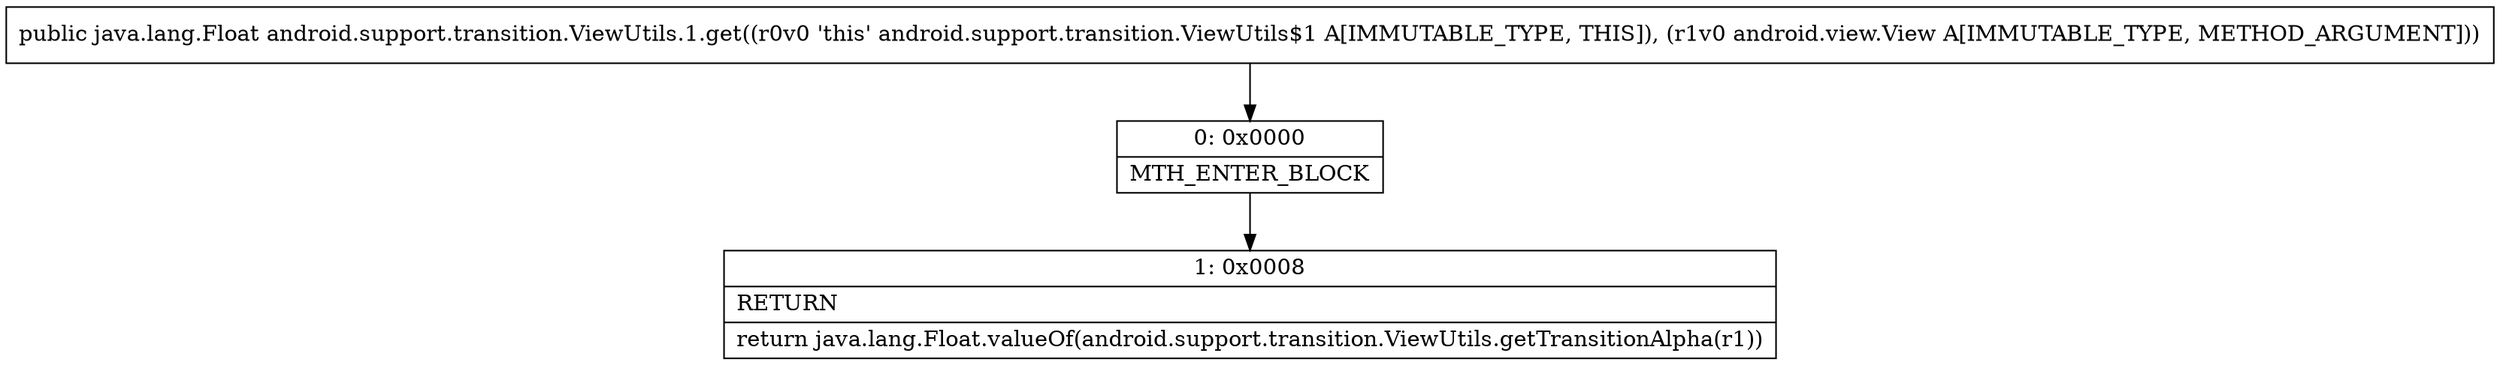 digraph "CFG forandroid.support.transition.ViewUtils.1.get(Landroid\/view\/View;)Ljava\/lang\/Float;" {
Node_0 [shape=record,label="{0\:\ 0x0000|MTH_ENTER_BLOCK\l}"];
Node_1 [shape=record,label="{1\:\ 0x0008|RETURN\l|return java.lang.Float.valueOf(android.support.transition.ViewUtils.getTransitionAlpha(r1))\l}"];
MethodNode[shape=record,label="{public java.lang.Float android.support.transition.ViewUtils.1.get((r0v0 'this' android.support.transition.ViewUtils$1 A[IMMUTABLE_TYPE, THIS]), (r1v0 android.view.View A[IMMUTABLE_TYPE, METHOD_ARGUMENT])) }"];
MethodNode -> Node_0;
Node_0 -> Node_1;
}

